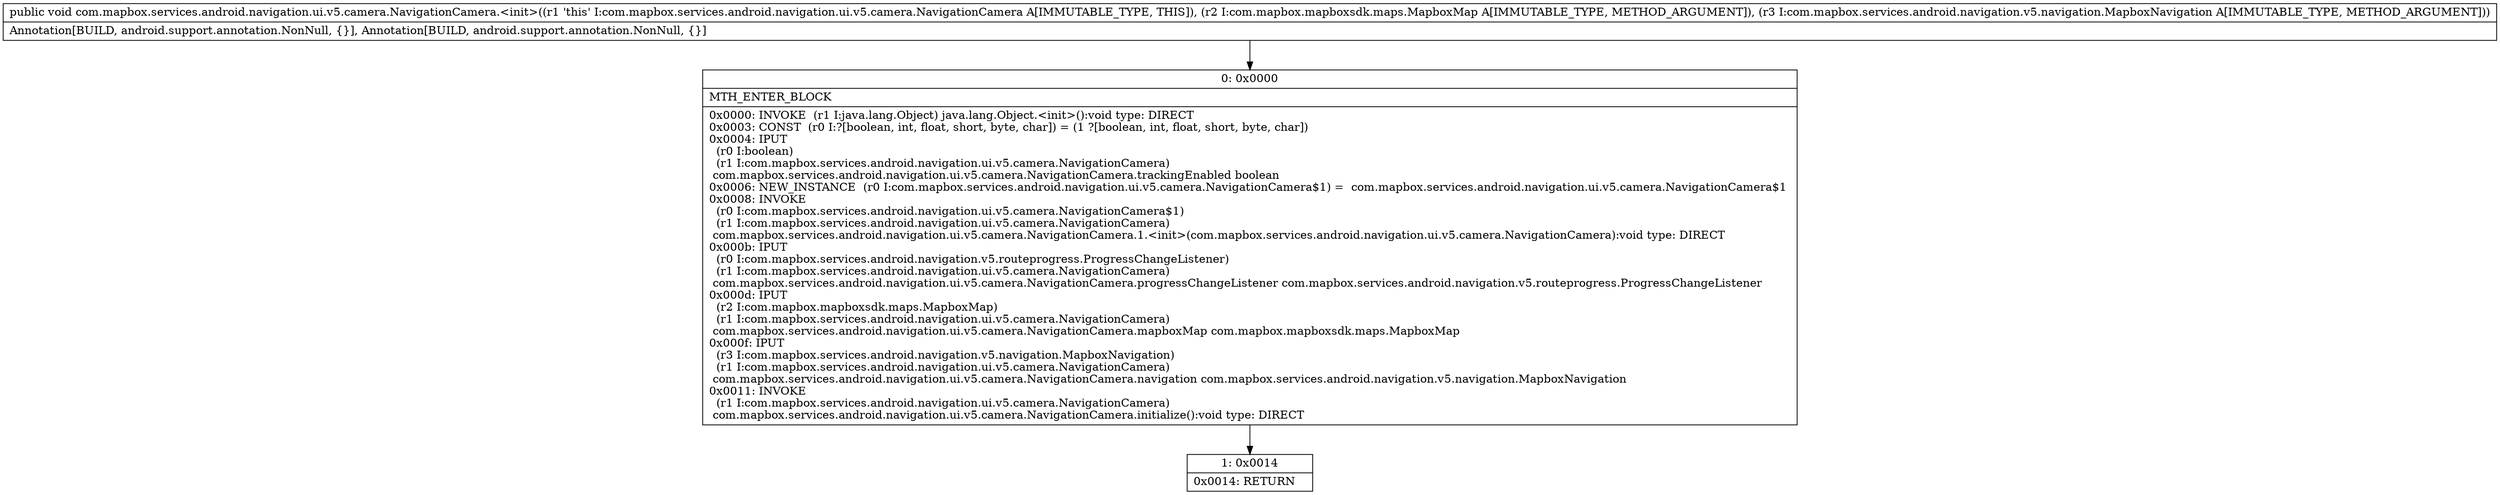digraph "CFG forcom.mapbox.services.android.navigation.ui.v5.camera.NavigationCamera.\<init\>(Lcom\/mapbox\/mapboxsdk\/maps\/MapboxMap;Lcom\/mapbox\/services\/android\/navigation\/v5\/navigation\/MapboxNavigation;)V" {
Node_0 [shape=record,label="{0\:\ 0x0000|MTH_ENTER_BLOCK\l|0x0000: INVOKE  (r1 I:java.lang.Object) java.lang.Object.\<init\>():void type: DIRECT \l0x0003: CONST  (r0 I:?[boolean, int, float, short, byte, char]) = (1 ?[boolean, int, float, short, byte, char]) \l0x0004: IPUT  \l  (r0 I:boolean)\l  (r1 I:com.mapbox.services.android.navigation.ui.v5.camera.NavigationCamera)\l com.mapbox.services.android.navigation.ui.v5.camera.NavigationCamera.trackingEnabled boolean \l0x0006: NEW_INSTANCE  (r0 I:com.mapbox.services.android.navigation.ui.v5.camera.NavigationCamera$1) =  com.mapbox.services.android.navigation.ui.v5.camera.NavigationCamera$1 \l0x0008: INVOKE  \l  (r0 I:com.mapbox.services.android.navigation.ui.v5.camera.NavigationCamera$1)\l  (r1 I:com.mapbox.services.android.navigation.ui.v5.camera.NavigationCamera)\l com.mapbox.services.android.navigation.ui.v5.camera.NavigationCamera.1.\<init\>(com.mapbox.services.android.navigation.ui.v5.camera.NavigationCamera):void type: DIRECT \l0x000b: IPUT  \l  (r0 I:com.mapbox.services.android.navigation.v5.routeprogress.ProgressChangeListener)\l  (r1 I:com.mapbox.services.android.navigation.ui.v5.camera.NavigationCamera)\l com.mapbox.services.android.navigation.ui.v5.camera.NavigationCamera.progressChangeListener com.mapbox.services.android.navigation.v5.routeprogress.ProgressChangeListener \l0x000d: IPUT  \l  (r2 I:com.mapbox.mapboxsdk.maps.MapboxMap)\l  (r1 I:com.mapbox.services.android.navigation.ui.v5.camera.NavigationCamera)\l com.mapbox.services.android.navigation.ui.v5.camera.NavigationCamera.mapboxMap com.mapbox.mapboxsdk.maps.MapboxMap \l0x000f: IPUT  \l  (r3 I:com.mapbox.services.android.navigation.v5.navigation.MapboxNavigation)\l  (r1 I:com.mapbox.services.android.navigation.ui.v5.camera.NavigationCamera)\l com.mapbox.services.android.navigation.ui.v5.camera.NavigationCamera.navigation com.mapbox.services.android.navigation.v5.navigation.MapboxNavigation \l0x0011: INVOKE  \l  (r1 I:com.mapbox.services.android.navigation.ui.v5.camera.NavigationCamera)\l com.mapbox.services.android.navigation.ui.v5.camera.NavigationCamera.initialize():void type: DIRECT \l}"];
Node_1 [shape=record,label="{1\:\ 0x0014|0x0014: RETURN   \l}"];
MethodNode[shape=record,label="{public void com.mapbox.services.android.navigation.ui.v5.camera.NavigationCamera.\<init\>((r1 'this' I:com.mapbox.services.android.navigation.ui.v5.camera.NavigationCamera A[IMMUTABLE_TYPE, THIS]), (r2 I:com.mapbox.mapboxsdk.maps.MapboxMap A[IMMUTABLE_TYPE, METHOD_ARGUMENT]), (r3 I:com.mapbox.services.android.navigation.v5.navigation.MapboxNavigation A[IMMUTABLE_TYPE, METHOD_ARGUMENT]))  | Annotation[BUILD, android.support.annotation.NonNull, \{\}], Annotation[BUILD, android.support.annotation.NonNull, \{\}]\l}"];
MethodNode -> Node_0;
Node_0 -> Node_1;
}

